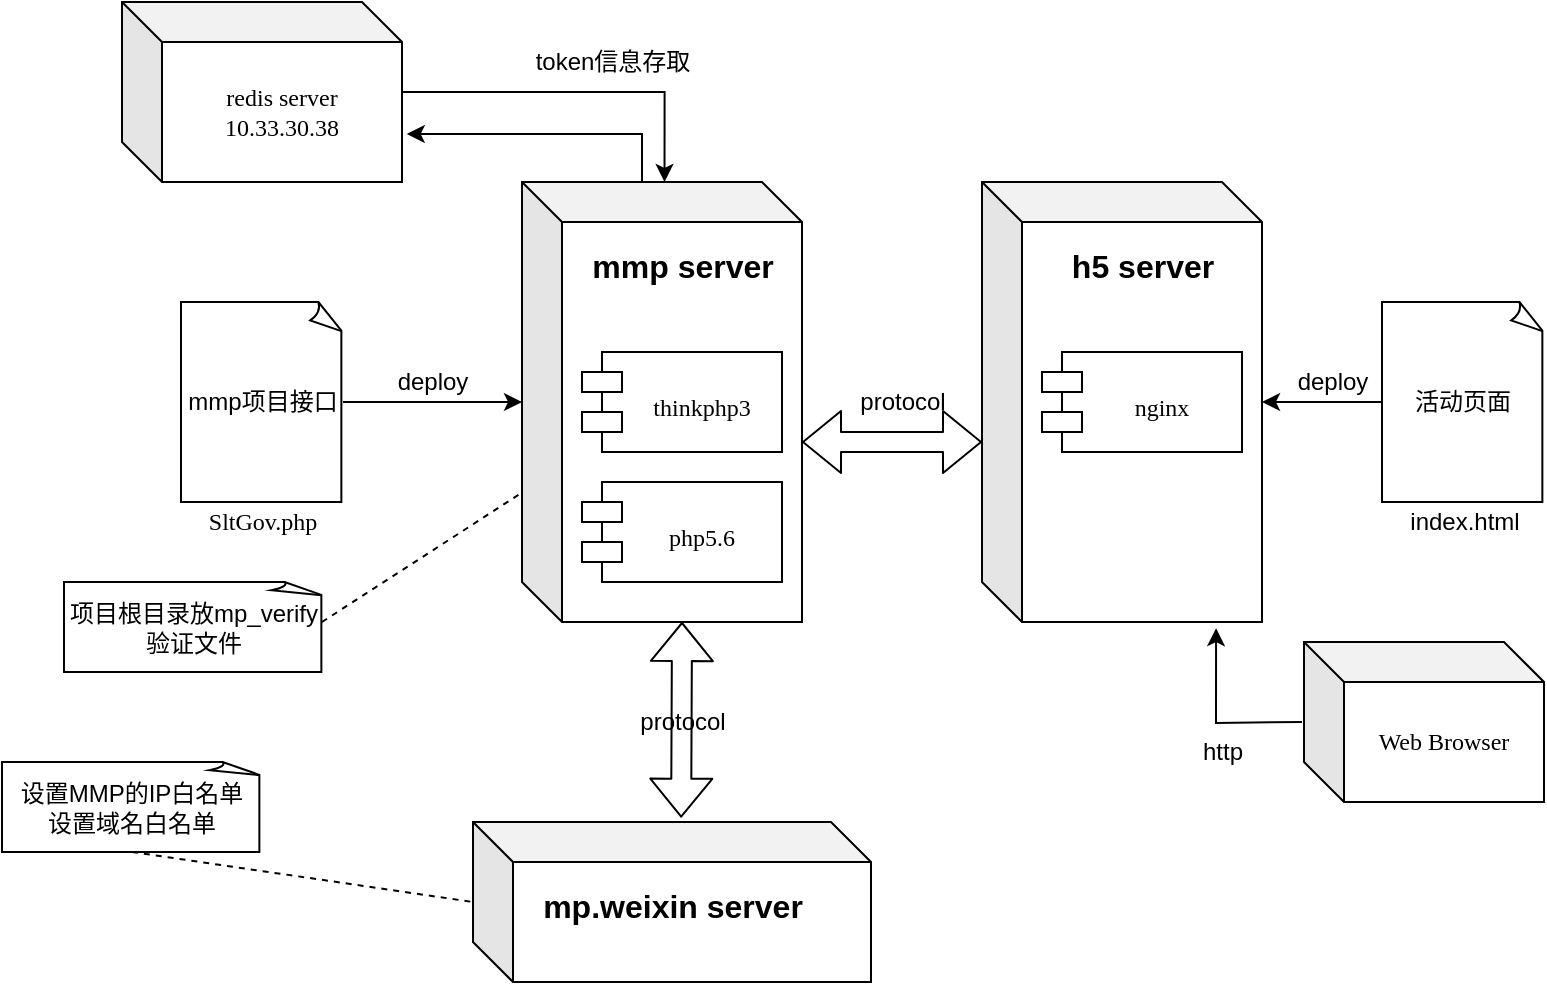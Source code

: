 <mxfile version="14.4.8" type="github">
  <diagram id="160gteVZ_OM-2pYkAI6f" name="第 1 页">
    <mxGraphModel dx="1550" dy="835" grid="1" gridSize="10" guides="1" tooltips="1" connect="1" arrows="1" fold="1" page="1" pageScale="1" pageWidth="827" pageHeight="1169" math="0" shadow="0">
      <root>
        <mxCell id="0" />
        <mxCell id="1" parent="0" />
        <mxCell id="gZ3kUo1DbE4nte8C1hX8-37" style="edgeStyle=orthogonalEdgeStyle;rounded=0;orthogonalLoop=1;jettySize=auto;html=1;exitX=0;exitY=0;exitDx=60;exitDy=0;exitPerimeter=0;entryX=1.017;entryY=0.733;entryDx=0;entryDy=0;entryPerimeter=0;" edge="1" parent="1" source="bNZ7L3KXOHOOpGqRcnxT-2" target="bNZ7L3KXOHOOpGqRcnxT-16">
          <mxGeometry relative="1" as="geometry" />
        </mxCell>
        <mxCell id="bNZ7L3KXOHOOpGqRcnxT-2" value="" style="shape=cube;whiteSpace=wrap;html=1;boundedLbl=1;backgroundOutline=1;darkOpacity=0.05;darkOpacity2=0.1;" parent="1" vertex="1">
          <mxGeometry x="290" y="300" width="140" height="220" as="geometry" />
        </mxCell>
        <mxCell id="gZ3kUo1DbE4nte8C1hX8-9" value="" style="edgeStyle=orthogonalEdgeStyle;rounded=0;orthogonalLoop=1;jettySize=auto;html=1;" edge="1" parent="1" source="bNZ7L3KXOHOOpGqRcnxT-14" target="bNZ7L3KXOHOOpGqRcnxT-2">
          <mxGeometry relative="1" as="geometry" />
        </mxCell>
        <mxCell id="bNZ7L3KXOHOOpGqRcnxT-14" value="mmp项目接口" style="whiteSpace=wrap;html=1;shape=mxgraph.basic.document" parent="1" vertex="1">
          <mxGeometry x="119.5" y="360" width="81" height="100" as="geometry" />
        </mxCell>
        <mxCell id="gZ3kUo1DbE4nte8C1hX8-36" style="edgeStyle=orthogonalEdgeStyle;rounded=0;orthogonalLoop=1;jettySize=auto;html=1;entryX=0.509;entryY=0;entryDx=0;entryDy=0;entryPerimeter=0;" edge="1" parent="1" source="bNZ7L3KXOHOOpGqRcnxT-16" target="bNZ7L3KXOHOOpGqRcnxT-2">
          <mxGeometry relative="1" as="geometry" />
        </mxCell>
        <mxCell id="bNZ7L3KXOHOOpGqRcnxT-16" value="redis server&lt;br&gt;10.33.30.38" style="shape=cube;whiteSpace=wrap;html=1;boundedLbl=1;backgroundOutline=1;darkOpacity=0.05;darkOpacity2=0.1;fontFamily=Lucida Console;" parent="1" vertex="1">
          <mxGeometry x="90" y="210" width="140" height="90" as="geometry" />
        </mxCell>
        <mxCell id="bNZ7L3KXOHOOpGqRcnxT-15" value="&lt;span style=&quot;font-family: &amp;#34;lucida console&amp;#34;&quot;&gt;SltGov.php&lt;/span&gt;&lt;b&gt;&lt;br&gt;&lt;/b&gt;" style="text;html=1;align=center;verticalAlign=middle;resizable=0;points=[];autosize=1;" parent="1" vertex="1">
          <mxGeometry x="115" y="460" width="90" height="20" as="geometry" />
        </mxCell>
        <mxCell id="bNZ7L3KXOHOOpGqRcnxT-25" value="&#xa;thinkphp3" style="shape=module;align=left;spacingLeft=20;align=center;verticalAlign=top;fontFamily=Lucida Console;" parent="1" vertex="1">
          <mxGeometry x="320" y="385" width="100" height="50" as="geometry" />
        </mxCell>
        <mxCell id="bNZ7L3KXOHOOpGqRcnxT-26" value="&#xa;php5.6" style="shape=module;align=left;spacingLeft=20;align=center;verticalAlign=top;fontFamily=Lucida Console;" parent="1" vertex="1">
          <mxGeometry x="320" y="450" width="100" height="50" as="geometry" />
        </mxCell>
        <mxCell id="gZ3kUo1DbE4nte8C1hX8-10" value="&lt;font style=&quot;font-size: 16px&quot;&gt;mmp server&lt;/font&gt;" style="text;strokeColor=none;fillColor=none;html=1;fontSize=24;fontStyle=1;verticalAlign=middle;align=center;" vertex="1" parent="1">
          <mxGeometry x="320" y="320" width="100" height="40" as="geometry" />
        </mxCell>
        <mxCell id="gZ3kUo1DbE4nte8C1hX8-11" value="&lt;span style=&quot;color: rgba(0 , 0 , 0 , 0) ; font-family: monospace ; font-size: 0px&quot;&gt;%3CmxGraphModel%3E%3Croot%3E%3CmxCell%20id%3D%220%22%2F%3E%3CmxCell%20id%3D%221%22%20parent%3D%220%22%2F%3E%3CmxCell%20id%3D%222%22%20value%3D%22%26%2310%3Bthinkphp3%22%20style%3D%22shape%3Dmodule%3Balign%3Dleft%3BspacingLeft%3D20%3Balign%3Dcenter%3BverticalAlign%3Dtop%3BfontFamily%3DLucida%20Console%3B%22%20vertex%3D%221%22%20parent%3D%221%22%3E%3CmxGeometry%20x%3D%22320%22%20y%3D%22385%22%20width%3D%22100%22%20height%3D%2250%22%20as%3D%22geometry%22%2F%3E%3C%2FmxCell%3E%3C%2Froot%3E%3C%2FmxGraphModel%3E&lt;/span&gt;" style="shape=cube;whiteSpace=wrap;html=1;boundedLbl=1;backgroundOutline=1;darkOpacity=0.05;darkOpacity2=0.1;" vertex="1" parent="1">
          <mxGeometry x="520" y="300" width="140" height="220" as="geometry" />
        </mxCell>
        <mxCell id="gZ3kUo1DbE4nte8C1hX8-12" value="&lt;font style=&quot;font-size: 16px&quot;&gt;h5 server&lt;/font&gt;" style="text;strokeColor=none;fillColor=none;html=1;fontSize=24;fontStyle=1;verticalAlign=middle;align=center;" vertex="1" parent="1">
          <mxGeometry x="550" y="320" width="100" height="40" as="geometry" />
        </mxCell>
        <mxCell id="gZ3kUo1DbE4nte8C1hX8-13" value="&#xa;nginx" style="shape=module;align=left;spacingLeft=20;align=center;verticalAlign=top;fontFamily=Lucida Console;" vertex="1" parent="1">
          <mxGeometry x="550" y="385" width="100" height="50" as="geometry" />
        </mxCell>
        <mxCell id="gZ3kUo1DbE4nte8C1hX8-15" value="" style="shape=flexArrow;endArrow=classic;startArrow=classic;html=1;" edge="1" parent="1">
          <mxGeometry width="50" height="50" relative="1" as="geometry">
            <mxPoint x="430" y="430" as="sourcePoint" />
            <mxPoint x="520" y="430" as="targetPoint" />
          </mxGeometry>
        </mxCell>
        <mxCell id="gZ3kUo1DbE4nte8C1hX8-16" value="protocol" style="text;html=1;align=center;verticalAlign=middle;resizable=0;points=[];autosize=1;" vertex="1" parent="1">
          <mxGeometry x="450" y="400" width="60" height="20" as="geometry" />
        </mxCell>
        <mxCell id="gZ3kUo1DbE4nte8C1hX8-18" value="deploy" style="text;html=1;align=center;verticalAlign=middle;resizable=0;points=[];autosize=1;" vertex="1" parent="1">
          <mxGeometry x="220" y="390" width="50" height="20" as="geometry" />
        </mxCell>
        <mxCell id="gZ3kUo1DbE4nte8C1hX8-20" value="" style="edgeStyle=orthogonalEdgeStyle;rounded=0;orthogonalLoop=1;jettySize=auto;html=1;" edge="1" parent="1" source="gZ3kUo1DbE4nte8C1hX8-19">
          <mxGeometry relative="1" as="geometry">
            <mxPoint x="660" y="410" as="targetPoint" />
          </mxGeometry>
        </mxCell>
        <mxCell id="gZ3kUo1DbE4nte8C1hX8-19" value="活动页面" style="whiteSpace=wrap;html=1;shape=mxgraph.basic.document" vertex="1" parent="1">
          <mxGeometry x="720" y="360" width="81" height="100" as="geometry" />
        </mxCell>
        <mxCell id="gZ3kUo1DbE4nte8C1hX8-21" value="deploy" style="text;html=1;align=center;verticalAlign=middle;resizable=0;points=[];autosize=1;" vertex="1" parent="1">
          <mxGeometry x="670" y="390" width="50" height="20" as="geometry" />
        </mxCell>
        <mxCell id="gZ3kUo1DbE4nte8C1hX8-28" value="" style="edgeStyle=orthogonalEdgeStyle;rounded=0;orthogonalLoop=1;jettySize=auto;html=1;entryX=0.836;entryY=1.014;entryDx=0;entryDy=0;entryPerimeter=0;" edge="1" parent="1" target="gZ3kUo1DbE4nte8C1hX8-11">
          <mxGeometry relative="1" as="geometry">
            <mxPoint x="680" y="570" as="sourcePoint" />
          </mxGeometry>
        </mxCell>
        <mxCell id="gZ3kUo1DbE4nte8C1hX8-24" value="http" style="text;html=1;align=center;verticalAlign=middle;resizable=0;points=[];autosize=1;" vertex="1" parent="1">
          <mxGeometry x="620" y="575" width="40" height="20" as="geometry" />
        </mxCell>
        <mxCell id="gZ3kUo1DbE4nte8C1hX8-34" value="Web Browser" style="shape=cube;whiteSpace=wrap;html=1;boundedLbl=1;backgroundOutline=1;darkOpacity=0.05;darkOpacity2=0.1;fontFamily=Lucida Console;" vertex="1" parent="1">
          <mxGeometry x="681" y="530" width="120" height="80" as="geometry" />
        </mxCell>
        <mxCell id="gZ3kUo1DbE4nte8C1hX8-35" value="&lt;span&gt;index.html&lt;/span&gt;" style="text;html=1;align=center;verticalAlign=middle;resizable=0;points=[];autosize=1;" vertex="1" parent="1">
          <mxGeometry x="725.5" y="460" width="70" height="20" as="geometry" />
        </mxCell>
        <mxCell id="gZ3kUo1DbE4nte8C1hX8-38" value="token信息存取" style="text;html=1;align=center;verticalAlign=middle;resizable=0;points=[];autosize=1;" vertex="1" parent="1">
          <mxGeometry x="290" y="230" width="90" height="20" as="geometry" />
        </mxCell>
        <mxCell id="gZ3kUo1DbE4nte8C1hX8-39" value="" style="shape=cube;whiteSpace=wrap;html=1;boundedLbl=1;backgroundOutline=1;darkOpacity=0.05;darkOpacity2=0.1;" vertex="1" parent="1">
          <mxGeometry x="265.5" y="620" width="199" height="80" as="geometry" />
        </mxCell>
        <mxCell id="gZ3kUo1DbE4nte8C1hX8-40" value="" style="shape=flexArrow;endArrow=classic;startArrow=classic;html=1;entryX=0;entryY=0;entryDx=80;entryDy=220;entryPerimeter=0;exitX=0.523;exitY=-0.027;exitDx=0;exitDy=0;exitPerimeter=0;" edge="1" parent="1" source="gZ3kUo1DbE4nte8C1hX8-39" target="bNZ7L3KXOHOOpGqRcnxT-2">
          <mxGeometry width="50" height="50" relative="1" as="geometry">
            <mxPoint x="260" y="560" as="sourcePoint" />
            <mxPoint x="359.94" y="560.02" as="targetPoint" />
          </mxGeometry>
        </mxCell>
        <mxCell id="gZ3kUo1DbE4nte8C1hX8-41" value="protocol" style="text;html=1;align=center;verticalAlign=middle;resizable=0;points=[];autosize=1;" vertex="1" parent="1">
          <mxGeometry x="340" y="560" width="60" height="20" as="geometry" />
        </mxCell>
        <mxCell id="gZ3kUo1DbE4nte8C1hX8-42" value="&lt;font style=&quot;font-size: 16px&quot;&gt;mp.weixin server&lt;/font&gt;" style="text;strokeColor=none;fillColor=none;html=1;fontSize=24;fontStyle=1;verticalAlign=middle;align=center;" vertex="1" parent="1">
          <mxGeometry x="315" y="640" width="100" height="40" as="geometry" />
        </mxCell>
        <mxCell id="gZ3kUo1DbE4nte8C1hX8-52" value="" style="endArrow=none;dashed=1;html=1;exitX=0.5;exitY=1;exitDx=0;exitDy=0;exitPerimeter=0;entryX=0;entryY=0.5;entryDx=0;entryDy=0;entryPerimeter=0;" edge="1" parent="1" source="gZ3kUo1DbE4nte8C1hX8-53" target="gZ3kUo1DbE4nte8C1hX8-39">
          <mxGeometry width="50" height="50" relative="1" as="geometry">
            <mxPoint x="120" y="600" as="sourcePoint" />
            <mxPoint x="191" y="660" as="targetPoint" />
          </mxGeometry>
        </mxCell>
        <mxCell id="gZ3kUo1DbE4nte8C1hX8-53" value="设置MMP的IP白名单&lt;br&gt;设置域名白名单" style="whiteSpace=wrap;html=1;shape=mxgraph.basic.document" vertex="1" parent="1">
          <mxGeometry x="30" y="590" width="130" height="45" as="geometry" />
        </mxCell>
        <mxCell id="gZ3kUo1DbE4nte8C1hX8-54" value="" style="endArrow=none;dashed=1;html=1;" edge="1" parent="1" target="bNZ7L3KXOHOOpGqRcnxT-2">
          <mxGeometry width="50" height="50" relative="1" as="geometry">
            <mxPoint x="190" y="520" as="sourcePoint" />
            <mxPoint x="201" y="670" as="targetPoint" />
          </mxGeometry>
        </mxCell>
        <mxCell id="gZ3kUo1DbE4nte8C1hX8-55" value="项目根目录放mp_verify验证文件" style="whiteSpace=wrap;html=1;shape=mxgraph.basic.document" vertex="1" parent="1">
          <mxGeometry x="61" y="500" width="130" height="45" as="geometry" />
        </mxCell>
      </root>
    </mxGraphModel>
  </diagram>
</mxfile>

